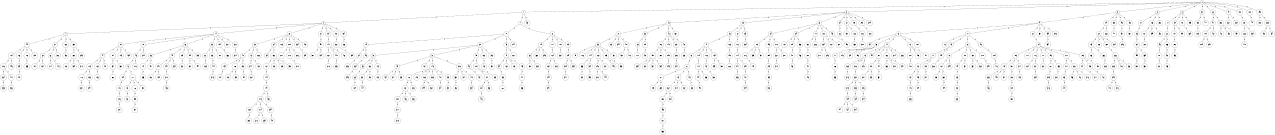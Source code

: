graph G {
size="8.5,11;"
ratio = "expand;"
fixedsize="true;"
overlap="scale;"
node[shape=circle,width=.12,hight=.12,fontsize=12]
edge[fontsize=12]

0[label=" 0" color=black, pos="1.3526386,2.8196075!"];
1[label=" 1" color=black, pos="2.215489,0.014125587!"];
2[label=" 2" color=black, pos="2.6762282,0.28981321!"];
3[label=" 3" color=black, pos="2.6510078,1.9035948!"];
4[label=" 4" color=black, pos="1.9017592,1.772146!"];
5[label=" 5" color=black, pos="0.43055263,0.76054174!"];
6[label=" 6" color=black, pos="2.2773213,2.5145933!"];
7[label=" 7" color=black, pos="0.60651882,1.1501808!"];
8[label=" 8" color=black, pos="0.2915043,2.0064522!"];
9[label=" 9" color=black, pos="0.23800219,0.28058089!"];
10[label=" 10" color=black, pos="0.26823982,0.034107887!"];
11[label=" 11" color=black, pos="2.6600127,0.54859529!"];
12[label=" 12" color=black, pos="0.96117204,2.2988782!"];
13[label=" 13" color=black, pos="1.233383,0.51931889!"];
14[label=" 14" color=black, pos="2.2699342,2.4551509!"];
15[label=" 15" color=black, pos="2.4323258,0.83561052!"];
16[label=" 16" color=black, pos="2.57512,1.2308234!"];
17[label=" 17" color=black, pos="0.86264046,0.72735264!"];
18[label=" 18" color=black, pos="0.081798412,1.0501279!"];
19[label=" 19" color=black, pos="0.69916316,2.3035829!"];
20[label=" 20" color=black, pos="2.9194645,2.0520599!"];
21[label=" 21" color=black, pos="2.6618809,1.6635518!"];
22[label=" 22" color=black, pos="1.6052909,2.8082682!"];
23[label=" 23" color=black, pos="0.72403439,0.76144684!"];
24[label=" 24" color=black, pos="2.4859414,1.1122766!"];
25[label=" 25" color=black, pos="2.5036746,2.4794622!"];
26[label=" 26" color=black, pos="2.6010898,2.3272841!"];
27[label=" 27" color=black, pos="1.1283133,2.9605882!"];
28[label=" 28" color=black, pos="2.233328,1.2006253!"];
29[label=" 29" color=black, pos="1.5840268,1.8270241!"];
30[label=" 30" color=black, pos="2.9828798,2.2269345!"];
31[label=" 31" color=black, pos="0.27917105,1.0060686!"];
32[label=" 32" color=black, pos="2.9806516,2.1136944!"];
33[label=" 33" color=black, pos="1.9579745,0.069799184!"];
34[label=" 34" color=black, pos="1.1227467,1.8593173!"];
35[label=" 35" color=black, pos="2.0279502,1.2988379!"];
36[label=" 36" color=black, pos="2.8325535,1.1564871!"];
37[label=" 37" color=black, pos="1.3636403,2.6058981!"];
38[label=" 38" color=black, pos="0.61880349,2.0534342!"];
39[label=" 39" color=black, pos="2.8212139,2.663087!"];
40[label=" 40" color=black, pos="1.1778481,1.2861917!"];
41[label=" 41" color=black, pos="0.369938,1.6948869!"];
42[label=" 42" color=black, pos="2.7530741,2.7437447!"];
43[label=" 43" color=black, pos="1.3741097,2.0423025!"];
44[label=" 44" color=black, pos="2.5420457,2.6232436!"];
45[label=" 45" color=black, pos="1.1823008,1.252206!"];
46[label=" 46" color=black, pos="2.0619743,0.69907879!"];
47[label=" 47" color=black, pos="1.3651431,0.68505371!"];
48[label=" 48" color=black, pos="1.1389472,1.6788137!"];
49[label=" 49" color=black, pos="1.3272363,1.0015699!"];
50[label=" 50" color=black, pos="0.9279048,1.8613347!"];
51[label=" 51" color=black, pos="2.7878972,0.50867764!"];
52[label=" 52" color=black, pos="2.1024268,1.2356289!"];
53[label=" 53" color=black, pos="0.36106288,0.085831782!"];
54[label=" 54" color=black, pos="2.7934752,1.3062254!"];
55[label=" 55" color=black, pos="0.14707639,1.7016094!"];
56[label=" 56" color=black, pos="2.9625245,2.7949089!"];
57[label=" 57" color=black, pos="0.75412377,2.3700711!"];
58[label=" 58" color=black, pos="2.5417935,1.984043!"];
59[label=" 59" color=black, pos="1.135043,1.6596336!"];
60[label=" 60" color=black, pos="2.6246419,2.5221973!"];
61[label=" 61" color=black, pos="0.38309741,0.40874191!"];
62[label=" 62" color=black, pos="2.3929397,1.3351909!"];
63[label=" 63" color=black, pos="2.7062464,0.82603974!"];
64[label=" 64" color=black, pos="0.41722353,2.9585316!"];
65[label=" 65" color=black, pos="1.4174275,0.85337587!"];
66[label=" 66" color=black, pos="2.5600085,2.2889116!"];
67[label=" 67" color=black, pos="1.3301395,0.93252139!"];
68[label=" 68" color=black, pos="1.8438076,0.94048615!"];
69[label=" 69" color=black, pos="1.0627479,0.40347767!"];
70[label=" 70" color=black, pos="0.064195329,2.9957037!"];
71[label=" 71" color=black, pos="0.77546896,1.4392125!"];
72[label=" 72" color=black, pos="1.442692,0.36403978!"];
73[label=" 73" color=black, pos="0.72634679,0.81934042!"];
74[label=" 74" color=black, pos="1.0548345,2.9814069!"];
75[label=" 75" color=black, pos="1.0567972,0.33975548!"];
76[label=" 76" color=black, pos="1.368647,0.12750989!"];
77[label=" 77" color=black, pos="2.6294697,2.8870825!"];
78[label=" 78" color=black, pos="1.2696562,0.46410669!"];
79[label=" 79" color=black, pos="0.70452954,1.2378176!"];
80[label=" 80" color=black, pos="2.3010633,0.0073410687!"];
81[label=" 81" color=black, pos="0.81927302,2.3137654!"];
82[label=" 82" color=black, pos="1.9349335,0.25908163!"];
83[label=" 83" color=black, pos="0.20910061,1.8923355!"];
84[label=" 84" color=black, pos="0.87907874,0.0091425437!"];
85[label=" 85" color=black, pos="0.55083298,0.20221342!"];
86[label=" 86" color=black, pos="2.7790112,2.8656142!"];
87[label=" 87" color=black, pos="0.56963933,1.6307623!"];
88[label=" 88" color=black, pos="0.7052892,2.8981127!"];
89[label=" 89" color=black, pos="0.46478484,2.3986698!"];
90[label=" 90" color=black, pos="0.50705042,2.3914491!"];
91[label=" 91" color=black, pos="2.2565885,1.2938987!"];
92[label=" 92" color=black, pos="1.30363,2.6442156!"];
93[label=" 93" color=black, pos="1.1992662,2.6749521!"];
94[label=" 94" color=black, pos="0.51274919,1.4618181!"];
95[label=" 95" color=black, pos="1.6439982,1.9530911!"];
96[label=" 96" color=black, pos="1.7306837,2.8738496!"];
97[label=" 97" color=black, pos="1.0630819,2.5951869!"];
98[label=" 98" color=black, pos="1.9302708,1.2862834!"];
99[label=" 99" color=black, pos="1.2704205,0.3225265!"];
100[label=" 100" color=black, pos="1.8832233,2.4285135!"];
101[label=" 101" color=black, pos="0.81317123,0.060766917!"];
102[label=" 102" color=black, pos="2.644032,1.4083089!"];
103[label=" 103" color=black, pos="1.6151654,0.63731761!"];
104[label=" 104" color=black, pos="1.2126039,1.5413176!"];
105[label=" 105" color=black, pos="1.7836866,2.8458182!"];
106[label=" 106" color=black, pos="0.1231405,1.9008166!"];
107[label=" 107" color=black, pos="0.71228369,1.9676116!"];
108[label=" 108" color=black, pos="1.1900853,1.6779965!"];
109[label=" 109" color=black, pos="0.49959077,2.3291769!"];
110[label=" 110" color=black, pos="0.26134843,1.431653!"];
111[label=" 111" color=black, pos="1.0988859,0.22236291!"];
112[label=" 112" color=black, pos="2.5801378,2.5871757!"];
113[label=" 113" color=black, pos="2.9001851,2.0777818!"];
114[label=" 114" color=black, pos="2.5650955,2.4168866!"];
115[label=" 115" color=black, pos="0.20194152,0.87288618!"];
116[label=" 116" color=black, pos="0.78062335,0.3952833!"];
117[label=" 117" color=black, pos="0.28964611,2.4238369!"];
118[label=" 118" color=black, pos="0.46194607,0.42750835!"];
119[label=" 119" color=black, pos="0.92446053,1.8723218!"];
120[label=" 120" color=black, pos="0.41355181,2.8684228!"];
121[label=" 121" color=black, pos="0.89249137,1.3370625!"];
122[label=" 122" color=black, pos="1.9248029,2.7349661!"];
123[label=" 123" color=black, pos="2.1384474,1.5187713!"];
124[label=" 124" color=black, pos="1.1587349,2.1992849!"];
125[label=" 125" color=black, pos="2.6385148,1.9993756!"];
126[label=" 126" color=black, pos="0.4786117,2.6612929!"];
127[label=" 127" color=black, pos="1.0767552,2.9076706!"];
128[label=" 128" color=black, pos="2.9931122,2.8040439!"];
129[label=" 129" color=black, pos="0.7222979,1.3431904!"];
130[label=" 130" color=black, pos="0.89505559,2.7738453!"];
131[label=" 131" color=black, pos="2.6860087,0.95257372!"];
132[label=" 132" color=black, pos="2.2066711,1.2931247!"];
133[label=" 133" color=black, pos="2.7749804,0.9456468!"];
134[label=" 134" color=black, pos="2.7193842,0.6566643!"];
135[label=" 135" color=black, pos="1.1405543,1.2864464!"];
136[label=" 136" color=black, pos="2.3404283,2.01927!"];
137[label=" 137" color=black, pos="0.23159671,2.709827!"];
138[label=" 138" color=black, pos="2.4406169,0.16015528!"];
139[label=" 139" color=black, pos="0.77628889,0.97136928!"];
140[label=" 140" color=black, pos="1.2645876,2.828146!"];
141[label=" 141" color=black, pos="2.5569942,0.29316003!"];
142[label=" 142" color=black, pos="1.3807324,1.0725178!"];
143[label=" 143" color=black, pos="2.5141592,1.6549533!"];
144[label=" 144" color=black, pos="1.4494545,1.9173136!"];
145[label=" 145" color=black, pos="2.0366837,2.8077035!"];
146[label=" 146" color=black, pos="2.110813,1.6039262!"];
147[label=" 147" color=black, pos="1.0805878,0.87006187!"];
148[label=" 148" color=black, pos="2.8397895,1.3847433!"];
149[label=" 149" color=black, pos="1.4720006,2.6731621!"];
150[label=" 150" color=black, pos="0.62772766,2.3740198!"];
151[label=" 151" color=black, pos="2.1046441,0.99647436!"];
152[label=" 152" color=black, pos="2.7031963,2.2351497!"];
153[label=" 153" color=black, pos="1.5409286,1.2171806!"];
154[label=" 154" color=black, pos="2.0107119,1.5388434!"];
155[label=" 155" color=black, pos="0.39640237,1.436475!"];
156[label=" 156" color=black, pos="0.10711314,0.63297553!"];
157[label=" 157" color=black, pos="2.4991217,1.4318468!"];
158[label=" 158" color=black, pos="2.0518175,1.2687362!"];
159[label=" 159" color=black, pos="1.8348397,0.71056013!"];
160[label=" 160" color=black, pos="1.1789986,0.27791606!"];
161[label=" 161" color=black, pos="0.98856299,0.37166878!"];
162[label=" 162" color=black, pos="0.31620357,1.0905746!"];
163[label=" 163" color=black, pos="1.3194175,2.9487978!"];
164[label=" 164" color=black, pos="0.34826795,2.0056444!"];
165[label=" 165" color=black, pos="1.8879109,0.97423892!"];
166[label=" 166" color=black, pos="1.2433578,1.0961901!"];
167[label=" 167" color=black, pos="1.5081857,1.6162335!"];
168[label=" 168" color=black, pos="0.75246004,0.40711142!"];
169[label=" 169" color=black, pos="2.3892463,2.7402979!"];
170[label=" 170" color=black, pos="0.6892924,1.4180558!"];
171[label=" 171" color=black, pos="2.3579222,2.4352405!"];
172[label=" 172" color=black, pos="1.9486269,0.55357972!"];
173[label=" 173" color=black, pos="0.87837612,1.7762663!"];
174[label=" 174" color=black, pos="1.7707938,1.1999314!"];
175[label=" 175" color=black, pos="2.6792066,1.9661637!"];
176[label=" 176" color=black, pos="0.7103145,2.1726897!"];
177[label=" 177" color=black, pos="0.15205527,1.8050106!"];
178[label=" 178" color=black, pos="1.7438602,2.8500576!"];
179[label=" 179" color=black, pos="1.5899199,1.8079725!"];
180[label=" 180" color=black, pos="1.726183,2.3750846!"];
181[label=" 181" color=black, pos="2.8893708,0.72629308!"];
182[label=" 182" color=black, pos="0.023807285,1.939144!"];
183[label=" 183" color=black, pos="2.7423894,1.1346805!"];
184[label=" 184" color=black, pos="2.2785827,0.55226468!"];
185[label=" 185" color=black, pos="0.22035785,2.2719857!"];
186[label=" 186" color=black, pos="0.58034166,0.066000355!"];
187[label=" 187" color=black, pos="0.40734138,1.7088084!"];
188[label=" 188" color=black, pos="2.235525,1.7380836!"];
189[label=" 189" color=black, pos="2.2352439,0.78506038!"];
190[label=" 190" color=black, pos="0.39060116,2.9620651!"];
191[label=" 191" color=black, pos="0.62951204,0.58569449!"];
192[label=" 192" color=black, pos="2.4041158,0.33873279!"];
193[label=" 193" color=black, pos="2.4952345,2.5886917!"];
194[label=" 194" color=black, pos="2.7327617,2.2458377!"];
195[label=" 195" color=black, pos="1.5286649,2.2736275!"];
196[label=" 196" color=black, pos="2.0385391,0.88908564!"];
197[label=" 197" color=black, pos="2.4760878,1.5328342!"];
198[label=" 198" color=black, pos="1.3983504,2.9996795!"];
199[label=" 199" color=black, pos="2.5916448,1.9359572!"];
200[label=" 200" color=black, pos="0.72333316,2.6202343!"];
201[label=" 201" color=black, pos="1.8854085,2.2941437!"];
202[label=" 202" color=black, pos="1.8636181,2.7582733!"];
203[label=" 203" color=black, pos="0.49462754,2.1564728!"];
204[label=" 204" color=black, pos="1.043612,0.80694963!"];
205[label=" 205" color=black, pos="1.7197044,0.38638868!"];
206[label=" 206" color=black, pos="1.834683,2.1459173!"];
207[label=" 207" color=black, pos="0.97144218,2.4220886!"];
208[label=" 208" color=black, pos="2.3565645,0.91334295!"];
209[label=" 209" color=black, pos="2.2512489,0.86014324!"];
210[label=" 210" color=black, pos="2.7474681,2.50715!"];
211[label=" 211" color=black, pos="2.6503175,1.7752623!"];
212[label=" 212" color=black, pos="1.7091812,0.21362919!"];
213[label=" 213" color=black, pos="2.9219957,0.54694045!"];
214[label=" 214" color=black, pos="2.9860861,1.1830066!"];
215[label=" 215" color=black, pos="2.7747322,1.6523036!"];
216[label=" 216" color=black, pos="1.6474181,2.3732698!"];
217[label=" 217" color=black, pos="0.77313319,2.0135341!"];
218[label=" 218" color=black, pos="0.85182961,0.76269695!"];
219[label=" 219" color=black, pos="0.18430682,1.1960765!"];
220[label=" 220" color=black, pos="2.1201712,0.32237361!"];
221[label=" 221" color=black, pos="2.0097236,2.7988456!"];
222[label=" 222" color=black, pos="1.5621718,1.9533379!"];
223[label=" 223" color=black, pos="0.58694749,1.4682008!"];
224[label=" 224" color=black, pos="1.1712879,0.13303267!"];
225[label=" 225" color=black, pos="2.0748836,2.4650224!"];
226[label=" 226" color=black, pos="2.6672508,2.4288603!"];
227[label=" 227" color=black, pos="2.7656786,2.7450456!"];
228[label=" 228" color=black, pos="2.0346425,1.9280166!"];
229[label=" 229" color=black, pos="1.9367333,0.040175668!"];
230[label=" 230" color=black, pos="2.7087145,0.83580916!"];
231[label=" 231" color=black, pos="1.599155,1.5300276!"];
232[label=" 232" color=black, pos="0.14548056,0.71486402!"];
233[label=" 233" color=black, pos="1.8096271,2.1470774!"];
234[label=" 234" color=black, pos="0.40760581,1.3284355!"];
235[label=" 235" color=black, pos="2.2008745,0.059134158!"];
236[label=" 236" color=black, pos="0.14090044,2.279883!"];
237[label=" 237" color=black, pos="0.71401303,2.5765389!"];
238[label=" 238" color=black, pos="1.3135722,2.7183896!"];
239[label=" 239" color=black, pos="2.716358,0.68317003!"];
240[label=" 240" color=black, pos="1.9114775,2.0822028!"];
241[label=" 241" color=black, pos="2.5779205,0.19798241!"];
242[label=" 242" color=black, pos="1.8052178,2.1588107!"];
243[label=" 243" color=black, pos="0.59989913,0.24160926!"];
244[label=" 244" color=black, pos="1.2050956,1.8184333!"];
245[label=" 245" color=black, pos="2.8415509,1.3418362!"];
246[label=" 246" color=black, pos="2.8073203,0.067850228!"];
247[label=" 247" color=black, pos="2.308643,1.3855169!"];
248[label=" 248" color=black, pos="1.1490543,1.941225!"];
249[label=" 249" color=black, pos="0.69699977,1.7125011!"];
250[label=" 250" color=black, pos="1.6656253,0.50830992!"];
251[label=" 251" color=black, pos="0.089256679,0.0063240458!"];
252[label=" 252" color=black, pos="0.27141142,2.213461!"];
253[label=" 253" color=black, pos="1.2197296,1.2680854!"];
254[label=" 254" color=black, pos="1.615523,1.5507281!"];
255[label=" 255" color=black, pos="1.0869559,0.14428648!"];
256[label=" 256" color=black, pos="1.4039646,1.962985!"];
257[label=" 257" color=black, pos="1.2247189,0.60318196!"];
258[label=" 258" color=black, pos="1.5467979,2.1558687!"];
259[label=" 259" color=black, pos="0.86141105,2.9304069!"];
260[label=" 260" color=black, pos="0.98695011,2.2457848!"];
261[label=" 261" color=black, pos="2.6991652,0.23372955!"];
262[label=" 262" color=black, pos="2.8498059,2.2388542!"];
263[label=" 263" color=black, pos="0.72070264,2.172772!"];
264[label=" 264" color=black, pos="2.4686522,0.22563157!"];
265[label=" 265" color=black, pos="1.8112431,1.5837153!"];
266[label=" 266" color=black, pos="0.9403054,2.9940957!"];
267[label=" 267" color=black, pos="0.90177669,1.9345389!"];
268[label=" 268" color=black, pos="0.068370559,1.0954065!"];
269[label=" 269" color=black, pos="2.6941939,1.0822239!"];
270[label=" 270" color=black, pos="2.1135937,1.4807615!"];
271[label=" 271" color=black, pos="1.7042189,0.95896359!"];
272[label=" 272" color=black, pos="2.7892905,1.8662421!"];
273[label=" 273" color=black, pos="0.01340868,1.9585747!"];
274[label=" 274" color=black, pos="0.18954132,2.7554305!"];
275[label=" 275" color=black, pos="0.87717295,0.98004481!"];
276[label=" 276" color=black, pos="0.87029315,1.7130792!"];
277[label=" 277" color=black, pos="2.4045874,1.1084868!"];
278[label=" 278" color=black, pos="1.1163813,2.3524775!"];
279[label=" 279" color=black, pos="2.2427818,1.9934712!"];
280[label=" 280" color=black, pos="1.4960362,0.63260592!"];
281[label=" 281" color=black, pos="2.3096707,0.46315898!"];
282[label=" 282" color=black, pos="1.5438509,2.59053!"];
283[label=" 283" color=black, pos="0.90855895,2.3665674!"];
284[label=" 284" color=black, pos="1.6460261,0.34333916!"];
285[label=" 285" color=black, pos="1.8749498,0.56879462!"];
286[label=" 286" color=black, pos="2.0410743,0.81193131!"];
287[label=" 287" color=black, pos="1.2327132,1.3159285!"];
288[label=" 288" color=black, pos="0.66511588,2.2381943!"];
289[label=" 289" color=black, pos="1.539715,1.4739986!"];
290[label=" 290" color=black, pos="0.91994275,1.5045898!"];
291[label=" 291" color=black, pos="2.6351034,2.6073538!"];
292[label=" 292" color=black, pos="0.95080373,2.3317431!"];
293[label=" 293" color=black, pos="1.4025189,0.81708462!"];
294[label=" 294" color=black, pos="1.8218098,2.7274494!"];
295[label=" 295" color=black, pos="0.43441847,1.7832723!"];
296[label=" 296" color=black, pos="0.99191233,2.0743209!"];
297[label=" 297" color=black, pos="1.7228198,1.6151932!"];
298[label=" 298" color=black, pos="2.6128481,0.47126428!"];
299[label=" 299" color=black, pos="0.99094011,0.52908114!"];
300[label=" 300" color=black, pos="1.029311,0.76749735!"];
301[label=" 301" color=black, pos="1.7613619,1.8754232!"];
302[label=" 302" color=black, pos="2.2135979,1.6376947!"];
303[label=" 303" color=black, pos="2.6462505,0.74755072!"];
304[label=" 304" color=black, pos="1.4424336,2.1697902!"];
305[label=" 305" color=black, pos="1.3701912,2.808016!"];
306[label=" 306" color=black, pos="2.9047664,0.23099088!"];
307[label=" 307" color=black, pos="2.3578983,0.83745038!"];
308[label=" 308" color=black, pos="2.6208962,0.81903928!"];
309[label=" 309" color=black, pos="2.1895297,1.9654299!"];
310[label=" 310" color=black, pos="0.29733511,1.051144!"];
311[label=" 311" color=black, pos="0.024091551,2.5817485!"];
312[label=" 312" color=black, pos="0.62056633,2.6317785!"];
313[label=" 313" color=black, pos="0.53652219,0.97379681!"];
314[label=" 314" color=black, pos="0.71907476,2.3369952!"];
315[label=" 315" color=black, pos="0.9648597,2.4641824!"];
316[label=" 316" color=black, pos="0.77939327,0.96801411!"];
317[label=" 317" color=black, pos="2.9776842,2.3720506!"];
318[label=" 318" color=black, pos="0.53656858,0.21860494!"];
319[label=" 319" color=black, pos="1.2218892,0.027185246!"];
320[label=" 320" color=black, pos="2.5518922,2.8332131!"];
321[label=" 321" color=black, pos="1.0987583,2.529703!"];
322[label=" 322" color=black, pos="1.0117975,2.8948061!"];
323[label=" 323" color=black, pos="1.0411437,2.5624132!"];
324[label=" 324" color=black, pos="0.64221022,2.78946!"];
325[label=" 325" color=black, pos="1.4638713,1.8949137!"];
326[label=" 326" color=black, pos="1.5847051,0.56110001!"];
327[label=" 327" color=black, pos="1.9138721,2.6490499!"];
328[label=" 328" color=black, pos="1.247249,1.5541787!"];
329[label=" 329" color=black, pos="1.2892728,0.1638403!"];
330[label=" 330" color=black, pos="0.95057993,2.2777276!"];
331[label=" 331" color=black, pos="0.41763493,1.8122606!"];
332[label=" 332" color=black, pos="0.37056806,1.6797396!"];
333[label=" 333" color=black, pos="2.7632311,2.8348792!"];
334[label=" 334" color=black, pos="1.6881719,0.15453052!"];
335[label=" 335" color=black, pos="2.9842645,2.0678083!"];
336[label=" 336" color=black, pos="1.2858433,2.5775208!"];
337[label=" 337" color=black, pos="2.7058688,0.87618644!"];
338[label=" 338" color=black, pos="1.8000075,2.6481724!"];
339[label=" 339" color=black, pos="0.99405478,1.2774876!"];
340[label=" 340" color=black, pos="0.062153601,1.1990622!"];
341[label=" 341" color=black, pos="1.5318804,2.1733209!"];
342[label=" 342" color=black, pos="1.4299207,1.8220963!"];
343[label=" 343" color=black, pos="0.13143185,0.64569873!"];
344[label=" 344" color=black, pos="2.5118917,1.9923913!"];
345[label=" 345" color=black, pos="0.96458065,0.87420924!"];
346[label=" 346" color=black, pos="0.022491722,2.9822306!"];
347[label=" 347" color=black, pos="1.9828147,0.38116933!"];
348[label=" 348" color=black, pos="2.2169454,0.87035298!"];
349[label=" 349" color=black, pos="0.61417298,1.9688781!"];
350[label=" 350" color=black, pos="1.3715254,1.4582789!"];
351[label=" 351" color=black, pos="1.680879,0.92023238!"];
352[label=" 352" color=black, pos="2.3271971,0.41053112!"];
353[label=" 353" color=black, pos="1.7812014,2.056366!"];
354[label=" 354" color=black, pos="2.807122,2.8202396!"];
355[label=" 355" color=black, pos="1.2983148,2.8349049!"];
356[label=" 356" color=black, pos="2.7816404,1.264086!"];
357[label=" 357" color=black, pos="2.7489318,0.43990709!"];
358[label=" 358" color=black, pos="2.0239385,0.62341441!"];
359[label=" 359" color=black, pos="0.0021635806,2.8975881!"];
360[label=" 360" color=black, pos="0.45627044,1.6211385!"];
361[label=" 361" color=black, pos="1.5928596,0.041164873!"];
362[label=" 362" color=black, pos="1.7161011,1.1899182!"];
363[label=" 363" color=black, pos="2.0628134,0.52967609!"];
364[label=" 364" color=black, pos="1.7300811,2.2402672!"];
365[label=" 365" color=black, pos="2.0267262,2.5994701!"];
366[label=" 366" color=black, pos="1.5783603,1.7554821!"];
367[label=" 367" color=black, pos="2.7665313,0.90988459!"];
368[label=" 368" color=black, pos="1.9611895,2.4602735!"];
369[label=" 369" color=black, pos="1.2085276,0.95403064!"];
370[label=" 370" color=black, pos="1.3628428,0.93904459!"];
371[label=" 371" color=black, pos="2.1687721,2.27011!"];
372[label=" 372" color=black, pos="0.26248278,0.37786602!"];
373[label=" 373" color=black, pos="2.1905515,1.3398737!"];
374[label=" 374" color=black, pos="1.2002206,0.34943567!"];
375[label=" 375" color=black, pos="2.7484261,0.18955361!"];
376[label=" 376" color=black, pos="1.7903434,0.26366457!"];
377[label=" 377" color=black, pos="1.1512655,0.92349969!"];
378[label=" 378" color=black, pos="0.36164409,0.93976455!"];
379[label=" 379" color=black, pos="2.331265,2.4292693!"];
380[label=" 380" color=black, pos="2.7202518,0.88295674!"];
381[label=" 381" color=black, pos="1.7844714,1.6797151!"];
382[label=" 382" color=black, pos="1.3181862,0.9514439!"];
383[label=" 383" color=black, pos="2.288471,1.7762278!"];
384[label=" 384" color=black, pos="2.7908246,0.077685384!"];
385[label=" 385" color=black, pos="1.2575876,2.4561985!"];
386[label=" 386" color=black, pos="2.8637294,2.1496478!"];
387[label=" 387" color=black, pos="0.6058376,2.7887421!"];
388[label=" 388" color=black, pos="0.38605237,1.2368926!"];
389[label=" 389" color=black, pos="0.89452922,1.1552158!"];
390[label=" 390" color=black, pos="1.9457585,2.2793277!"];
391[label=" 391" color=black, pos="2.2476572,2.3130439!"];
392[label=" 392" color=black, pos="2.0954479,1.980572!"];
393[label=" 393" color=black, pos="2.3919144,2.9722671!"];
394[label=" 394" color=black, pos="2.8327336,1.4506381!"];
395[label=" 395" color=black, pos="1.700832,2.7646605!"];
396[label=" 396" color=black, pos="1.911079,0.25740813!"];
397[label=" 397" color=black, pos="1.9181609,0.018323612!"];
398[label=" 398" color=black, pos="0.51928361,2.0981489!"];
399[label=" 399" color=black, pos="0.35320682,1.8054227!"];
400[label=" 400" color=black, pos="2.8019221,0.80169012!"];
401[label=" 401" color=black, pos="2.2227652,1.4494802!"];
402[label=" 402" color=black, pos="1.8958721,2.4940699!"];
403[label=" 403" color=black, pos="0.13949838,0.68358848!"];
404[label=" 404" color=black, pos="2.2602836,1.8561855!"];
405[label=" 405" color=black, pos="0.35362053,0.042363991!"];
406[label=" 406" color=black, pos="0.17216044,1.639845!"];
407[label=" 407" color=black, pos="0.55170575,1.9740219!"];
408[label=" 408" color=black, pos="1.2312623,2.5474643!"];
409[label=" 409" color=black, pos="1.5496693,0.50952622!"];
410[label=" 410" color=black, pos="1.8970628,2.0422455!"];
411[label=" 411" color=black, pos="2.2623266,0.087138473!"];
412[label=" 412" color=black, pos="2.6668306,1.7010548!"];
413[label=" 413" color=black, pos="2.8178331,2.8933553!"];
414[label=" 414" color=black, pos="0.88393173,1.5153608!"];
415[label=" 415" color=black, pos="2.9784679,1.7892653!"];
416[label=" 416" color=black, pos="0.26509478,2.6637576!"];
417[label=" 417" color=black, pos="1.3336742,1.2603055!"];
418[label=" 418" color=black, pos="2.17688,1.2672981!"];
419[label=" 419" color=black, pos="2.028385,2.9618168!"];
420[label=" 420" color=black, pos="1.2977606,1.7156668!"];
421[label=" 421" color=black, pos="0.40629048,2.1055872!"];
422[label=" 422" color=black, pos="2.1422224,2.7258597!"];
423[label=" 423" color=black, pos="1.1103307,1.3304204!"];
424[label=" 424" color=black, pos="0.85185472,2.1901896!"];
425[label=" 425" color=black, pos="0.1674619,2.4162659!"];
426[label=" 426" color=black, pos="0.75304605,1.7835485!"];
427[label=" 427" color=black, pos="2.0380006,2.4766467!"];
428[label=" 428" color=black, pos="0.40823701,0.45135482!"];
429[label=" 429" color=black, pos="1.8013357,1.1047497!"];
430[label=" 430" color=black, pos="1.17789,2.0642483!"];
431[label=" 431" color=black, pos="1.3457344,0.66364622!"];
432[label=" 432" color=black, pos="2.3888468,1.3831181!"];
433[label=" 433" color=black, pos="2.3043308,0.9006506!"];
434[label=" 434" color=black, pos="1.482948,0.83880794!"];
435[label=" 435" color=black, pos="1.4295644,1.8567097!"];
436[label=" 436" color=black, pos="1.5077682,2.6523289!"];
437[label=" 437" color=black, pos="0.86500656,2.252662!"];
438[label=" 438" color=black, pos="2.5876881,2.3311173!"];
439[label=" 439" color=black, pos="2.711579,0.13101167!"];
440[label=" 440" color=black, pos="2.8485993,1.6567346!"];
441[label=" 441" color=black, pos="0.31351374,2.210307!"];
442[label=" 442" color=black, pos="1.2415843,2.3174103!"];
443[label=" 443" color=black, pos="1.3645696,1.5089501!"];
444[label=" 444" color=black, pos="1.4821845,2.1814417!"];
445[label=" 445" color=black, pos="0.91835774,1.3900877!"];
446[label=" 446" color=black, pos="0.75101401,1.4394683!"];
447[label=" 447" color=black, pos="2.7159685,1.5630189!"];
448[label=" 448" color=black, pos="2.0846097,2.7174978!"];
449[label=" 449" color=black, pos="0.77713861,0.19458519!"];
450[label=" 450" color=black, pos="0.97691972,0.68987156!"];
451[label=" 451" color=black, pos="1.6861155,1.2138271!"];
452[label=" 452" color=black, pos="1.3601008,2.5154911!"];
453[label=" 453" color=black, pos="0.82937256,0.78450434!"];
454[label=" 454" color=black, pos="1.6267838,0.042979636!"];
455[label=" 455" color=black, pos="1.7944526,0.90731996!"];
456[label=" 456" color=black, pos="1.825752,1.2771859!"];
457[label=" 457" color=black, pos="1.5526226,2.6216135!"];
458[label=" 458" color=black, pos="2.9837665,1.8710316!"];
459[label=" 459" color=black, pos="0.51030674,0.83818205!"];
460[label=" 460" color=black, pos="1.4801276,1.1488661!"];
461[label=" 461" color=black, pos="2.259252,1.8898868!"];
462[label=" 462" color=black, pos="1.1573431,1.228788!"];
463[label=" 463" color=black, pos="1.5388649,2.8308581!"];
464[label=" 464" color=black, pos="2.7609257,2.9675075!"];
465[label=" 465" color=black, pos="2.579815,2.8430907!"];
466[label=" 466" color=black, pos="2.9006061,0.23346354!"];
467[label=" 467" color=black, pos="2.7989811,2.2813203!"];
468[label=" 468" color=black, pos="2.4253188,0.58860891!"];
469[label=" 469" color=black, pos="0.36355681,0.57060654!"];
470[label=" 470" color=black, pos="1.4113621,2.4726956!"];
471[label=" 471" color=black, pos="1.9355024,2.3148439!"];
472[label=" 472" color=black, pos="0.41159759,0.009976571!"];
473[label=" 473" color=black, pos="1.8714725,2.5549941!"];
474[label=" 474" color=black, pos="2.5671897,2.1829913!"];
475[label=" 475" color=black, pos="2.8601032,2.6452795!"];
476[label=" 476" color=black, pos="0.89449808,2.9699928!"];
477[label=" 477" color=black, pos="2.7123841,0.77895477!"];
478[label=" 478" color=black, pos="0.33999383,1.0739731!"];
479[label=" 479" color=black, pos="0.55520399,1.9719245!"];
480[label=" 480" color=black, pos="0.6711685,1.9582142!"];
481[label=" 481" color=black, pos="1.8349683,2.3147195!"];
482[label=" 482" color=black, pos="2.3016659,0.76832877!"];
483[label=" 483" color=black, pos="1.9620226,1.4471911!"];
484[label=" 484" color=black, pos="0.64749671,2.1145755!"];
485[label=" 485" color=black, pos="0.95778319,2.4836269!"];
486[label=" 486" color=black, pos="0.14518064,0.5732733!"];
487[label=" 487" color=black, pos="2.9464171,1.6671862!"];
488[label=" 488" color=black, pos="0.52709883,0.16022661!"];
489[label=" 489" color=black, pos="0.1386086,0.76422515!"];
490[label=" 490" color=black, pos="0.97265702,2.6020436!"];
491[label=" 491" color=black, pos="1.9461622,1.7912002!"];
492[label=" 492" color=black, pos="2.4664185,1.9535397!"];
493[label=" 493" color=black, pos="1.799306,2.7219787!"];
494[label=" 494" color=black, pos="2.9947667,2.6448713!"];
495[label=" 495" color=black, pos="2.8404498,2.5587695!"];
496[label=" 496" color=black, pos="2.9374578,0.72961579!"];
497[label=" 497" color=black, pos="0.19394224,1.5163409!"];
498[label=" 498" color=black, pos="2.0263949,0.10127882!"];
499[label=" 499" color=black, pos="2.1676191,1.566216!"];
500[label=" 500" color=black, pos="0.79825474,0.058239317!"];
501[label=" 501" color=black, pos="1.9569223,0.5420474!"];
502[label=" 502" color=black, pos="0.07547006,2.8928729!"];
503[label=" 503" color=black, pos="0.49897617,2.2834685!"];
504[label=" 504" color=black, pos="2.1706385,1.5125005!"];
505[label=" 505" color=black, pos="1.5069252,1.53118!"];
506[label=" 506" color=black, pos="0.14722584,0.50587712!"];
507[label=" 507" color=black, pos="2.5249378,0.94888257!"];
508[label=" 508" color=black, pos="2.5918487,2.9207533!"];
509[label=" 509" color=black, pos="2.7873399,1.5004601!"];
510[label=" 510" color=black, pos="2.6497194,2.7787298!"];
511[label=" 511" color=black, pos="1.8449754,1.5851296!"];
512[label=" 512" color=black, pos="2.0752826,1.3801946!"];
513[label=" 513" color=black, pos="1.1264714,0.11552787!"];
514[label=" 514" color=black, pos="0.54383337,0.58854219!"];
515[label=" 515" color=black, pos="2.6934981,0.39196373!"];
516[label=" 516" color=black, pos="1.5445466,0.83411786!"];
517[label=" 517" color=black, pos="2.7755177,1.1946965!"];
518[label=" 518" color=black, pos="1.727911,2.5739327!"];
519[label=" 519" color=black, pos="1.0356247,2.5885003!"];
520[label=" 520" color=black, pos="2.2566923,1.6931151!"];
521[label=" 521" color=black, pos="0.88006945,1.6568609!"];
522[label=" 522" color=black, pos="0.43004795,2.492674!"];
523[label=" 523" color=black, pos="1.7828279,2.4088928!"];
524[label=" 524" color=black, pos="0.19735476,1.659261!"];
525[label=" 525" color=black, pos="0.57758865,2.3981096!"];
526[label=" 526" color=black, pos="2.8273839,0.87838603!"];
527[label=" 527" color=black, pos="2.1311046,1.9739159!"];
528[label=" 528" color=black, pos="0.43558117,1.7709606!"];
529[label=" 529" color=black, pos="2.475674,0.73955343!"];
530[label=" 530" color=black, pos="1.6732246,2.029268!"];
531[label=" 531" color=black, pos="0.11686513,0.78342695!"];
532[label=" 532" color=black, pos="0.68117144,1.2870924!"];
533[label=" 533" color=black, pos="1.2966456,1.5642597!"];
534[label=" 534" color=black, pos="2.6572444,2.9870382!"];
535[label=" 535" color=black, pos="2.909532,1.1761459!"];
536[label=" 536" color=black, pos="1.6279851,1.6607638!"];
537[label=" 537" color=black, pos="2.3749279,1.0093811!"];
538[label=" 538" color=black, pos="0.63254467,0.50420498!"];
539[label=" 539" color=black, pos="0.47680978,1.0636297!"];
540[label=" 540" color=black, pos="1.7303199,2.4167413!"];
541[label=" 541" color=black, pos="2.0359241,1.150995!"];
542[label=" 542" color=black, pos="1.4236468,1.4815175!"];
543[label=" 543" color=black, pos="0.098987246,2.678292!"];
544[label=" 544" color=black, pos="2.6047698,0.83063149!"];
545[label=" 545" color=black, pos="0.73937311,2.0278502!"];
546[label=" 546" color=black, pos="2.8786616,1.1213276!"];
547[label=" 547" color=black, pos="2.8196871,1.5134526!"];
548[label=" 548" color=black, pos="2.5356794,1.5769725!"];
549[label=" 549" color=black, pos="2.9111949,0.26477203!"];
550[label=" 550" color=black, pos="2.8660007,1.6680205!"];
551[label=" 551" color=black, pos="2.4039529,0.6919603!"];
552[label=" 552" color=black, pos="0.6853684,1.9884204!"];
553[label=" 553" color=black, pos="0.36260435,2.7966593!"];
554[label=" 554" color=black, pos="1.5483259,0.59673729!"];
555[label=" 555" color=black, pos="1.1029441,1.9180201!"];
556[label=" 556" color=black, pos="1.0403838,0.21022703!"];
557[label=" 557" color=black, pos="1.2229601,2.2864204!"];
558[label=" 558" color=black, pos="0.2212886,1.0539488!"];
559[label=" 559" color=black, pos="0.30075345,1.6339642!"];
560[label=" 560" color=black, pos="2.2685009,0.41086336!"];
561[label=" 561" color=black, pos="2.6386552,2.8723711!"];
562[label=" 562" color=black, pos="1.1255095,2.5549941!"];
563[label=" 563" color=black, pos="0.5792983,0.8670772!"];
564[label=" 564" color=black, pos="2.9680067,0.57126076!"];
565[label=" 565" color=black, pos="0.5523033,1.2799277!"];
566[label=" 566" color=black, pos="0.81212205,2.3988334!"];
567[label=" 567" color=black, pos="2.0797855,1.0989973!"];
568[label=" 568" color=black, pos="2.6551822,1.9793915!"];
569[label=" 569" color=black, pos="2.7173834,2.4808184!"];
570[label=" 570" color=black, pos="1.3208711,1.0713466!"];
571[label=" 571" color=black, pos="0.50882664,0.51985149!"];
572[label=" 572" color=black, pos="0.015728003,0.66780023!"];
573[label=" 573" color=black, pos="2.9487934,0.34162321!"];
574[label=" 574" color=black, pos="2.2816044,0.87379096!"];
575[label=" 575" color=black, pos="1.7732542,0.70967619!"];
576[label=" 576" color=black, pos="0.48264902,1.7222737!"];
577[label=" 577" color=black, pos="2.5408304,0.042925281!"];
578[label=" 578" color=black, pos="1.2389046,2.761871!"];
579[label=" 579" color=black, pos="0.052695621,2.2245646!"];
580[label=" 580" color=black, pos="1.3728347,2.6364549!"];
581[label=" 581" color=black, pos="1.8400928,1.0825436!"];
582[label=" 582" color=black, pos="2.7185347,0.483087!"];
583[label=" 583" color=black, pos="0.92912284,2.9202252!"];
584[label=" 584" color=black, pos="2.8818309,2.6118042!"];
585[label=" 585" color=black, pos="2.8455911,1.2843629!"];
586[label=" 586" color=black, pos="1.7690014,0.83222698!"];
587[label=" 587" color=black, pos="2.3279563,2.8901206!"];
588[label=" 588" color=black, pos="0.94915651,1.0224191!"];
589[label=" 589" color=black, pos="2.5046537,2.9109465!"];
590[label=" 590" color=black, pos="1.0612972,1.7149773!"];
591[label=" 591" color=black, pos="1.5867967,2.4021919!"];
592[label=" 592" color=black, pos="0.27770151,2.8912889!"];
593[label=" 593" color=black, pos="0.6687257,1.2077883!"];
594[label=" 594" color=black, pos="1.2218857,0.25942408!"];
595[label=" 595" color=black, pos="1.0968069,0.25063304!"];
596[label=" 596" color=black, pos="2.6761203,2.8352127!"];
597[label=" 597" color=black, pos="1.3780149,0.40396236!"];
598[label=" 598" color=black, pos="0.14019262,1.4297322!"];
599[label=" 599" color=black, pos="1.7541423,1.1956169!"];
0--1[label="1"]
0--3[label="1"]
0--5[label="1"]
0--6[label="1"]
0--8[label="1"]
0--52[label="1"]
0--68[label="1"]
0--97[label="1"]
0--108[label="1"]
0--218[label="1"]
0--293[label="1"]
1--2[label="1"]
1--7[label="1"]
1--483[label="1"]
2--4[label="1"]
2--14[label="1"]
2--26[label="1"]
2--31[label="1"]
2--134[label="1"]
2--151[label="1"]
2--304[label="1"]
3--13[label="1"]
3--23[label="1"]
3--28[label="1"]
3--34[label="1"]
3--81[label="1"]
3--180[label="1"]
3--203[label="1"]
3--309[label="1"]
4--49[label="1"]
4--61[label="1"]
4--188[label="1"]
4--252[label="1"]
5--9[label="1"]
5--29[label="1"]
5--331[label="1"]
5--406[label="1"]
5--426[label="1"]
6--12[label="1"]
6--186[label="1"]
6--236[label="1"]
7--10[label="1"]
7--16[label="1"]
8--11[label="1"]
8--50[label="1"]
8--172[label="1"]
8--505[label="1"]
9--15[label="1"]
9--17[label="1"]
9--22[label="1"]
9--257[label="1"]
9--439[label="1"]
9--508[label="1"]
10--19[label="1"]
10--30[label="1"]
10--46[label="1"]
10--244[label="1"]
11--82[label="1"]
12--55[label="1"]
13--21[label="1"]
13--35[label="1"]
13--48[label="1"]
13--587[label="1"]
14--20[label="1"]
14--27[label="1"]
14--36[label="1"]
14--38[label="1"]
14--129[label="1"]
14--521[label="1"]
14--573[label="1"]
15--39[label="1"]
15--58[label="1"]
15--74[label="1"]
15--78[label="1"]
15--102[label="1"]
16--79[label="1"]
16--117[label="1"]
16--120[label="1"]
16--242[label="1"]
17--18[label="1"]
17--43[label="1"]
17--57[label="1"]
17--98[label="1"]
19--84[label="1"]
19--93[label="1"]
20--44[label="1"]
20--114[label="1"]
20--145[label="1"]
20--459[label="1"]
21--33[label="1"]
21--85[label="1"]
21--349[label="1"]
21--407[label="1"]
22--24[label="1"]
23--25[label="1"]
23--67[label="1"]
23--243[label="1"]
24--103[label="1"]
24--171[label="1"]
24--176[label="1"]
24--177[label="1"]
24--196[label="1"]
24--211[label="1"]
24--215[label="1"]
25--41[label="1"]
25--185[label="1"]
26--32[label="1"]
26--64[label="1"]
26--125[label="1"]
26--200[label="1"]
26--334[label="1"]
26--475[label="1"]
27--45[label="1"]
27--319[label="1"]
28--54[label="1"]
28--69[label="1"]
28--70[label="1"]
28--182[label="1"]
28--446[label="1"]
29--80[label="1"]
29--362[label="1"]
30--37[label="1"]
30--51[label="1"]
30--90[label="1"]
30--183[label="1"]
30--346[label="1"]
31--497[label="1"]
32--42[label="1"]
32--73[label="1"]
32--258[label="1"]
33--40[label="1"]
33--126[label="1"]
33--144[label="1"]
33--231[label="1"]
33--269[label="1"]
33--461[label="1"]
34--86[label="1"]
35--63[label="1"]
35--240[label="1"]
36--56[label="1"]
36--94[label="1"]
36--289[label="1"]
36--419[label="1"]
36--545[label="1"]
37--53[label="1"]
37--136[label="1"]
37--175[label="1"]
38--88[label="1"]
38--233[label="1"]
38--277[label="1"]
39--71[label="1"]
41--60[label="1"]
41--119[label="1"]
41--128[label="1"]
41--139[label="1"]
42--159[label="1"]
42--160[label="1"]
42--225[label="1"]
43--77[label="1"]
43--199[label="1"]
44--105[label="1"]
44--138[label="1"]
44--420[label="1"]
45--76[label="1"]
45--278[label="1"]
46--47[label="1"]
46--287[label="1"]
47--59[label="1"]
47--163[label="1"]
47--205[label="1"]
47--445[label="1"]
48--106[label="1"]
48--142[label="1"]
48--337[label="1"]
48--418[label="1"]
49--124[label="1"]
49--165[label="1"]
49--178[label="1"]
49--540[label="1"]
50--101[label="1"]
50--290[label="1"]
51--92[label="1"]
51--137[label="1"]
51--143[label="1"]
51--306[label="1"]
52--133[label="1"]
52--477[label="1"]
53--65[label="1"]
54--115[label="1"]
54--195[label="1"]
54--212[label="1"]
55--164[label="1"]
56--147[label="1"]
56--191[label="1"]
57--72[label="1"]
57--110[label="1"]
57--130[label="1"]
57--210[label="1"]
58--248[label="1"]
58--341[label="1"]
58--403[label="1"]
59--155[label="1"]
60--87[label="1"]
61--62[label="1"]
61--66[label="1"]
61--518[label="1"]
62--104[label="1"]
62--234[label="1"]
63--112[label="1"]
64--89[label="1"]
64--158[label="1"]
65--189[label="1"]
66--214[label="1"]
66--473[label="1"]
67--116[label="1"]
68--91[label="1"]
68--326[label="1"]
69--122[label="1"]
69--219[label="1"]
69--358[label="1"]
70--132[label="1"]
70--386[label="1"]
71--286[label="1"]
72--181[label="1"]
72--599[label="1"]
73--344[label="1"]
73--462[label="1"]
74--75[label="1"]
74--99[label="1"]
74--121[label="1"]
74--168[label="1"]
74--514[label="1"]
74--565[label="1"]
75--265[label="1"]
75--308[label="1"]
75--343[label="1"]
76--109[label="1"]
76--111[label="1"]
77--131[label="1"]
77--342[label="1"]
78--201[label="1"]
78--405[label="1"]
78--417[label="1"]
79--83[label="1"]
79--332[label="1"]
79--395[label="1"]
80--193[label="1"]
80--216[label="1"]
80--320[label="1"]
80--324[label="1"]
81--150[label="1"]
81--166[label="1"]
82--95[label="1"]
82--263[label="1"]
83--480[label="1"]
83--532[label="1"]
84--356[label="1"]
87--127[label="1"]
87--148[label="1"]
87--413[label="1"]
88--253[label="1"]
90--96[label="1"]
90--202[label="1"]
91--100[label="1"]
91--431[label="1"]
92--434[label="1"]
92--517[label="1"]
92--550[label="1"]
93--354[label="1"]
94--291[label="1"]
94--297[label="1"]
94--534[label="1"]
95--107[label="1"]
96--457[label="1"]
97--361[label="1"]
97--380[label="1"]
98--204[label="1"]
100--229[label="1"]
100--592[label="1"]
101--208[label="1"]
103--140[label="1"]
103--307[label="1"]
103--314[label="1"]
105--118[label="1"]
105--256[label="1"]
106--190[label="1"]
106--222[label="1"]
106--292[label="1"]
107--261[label="1"]
108--123[label="1"]
109--113[label="1"]
110--149[label="1"]
110--251[label="1"]
111--146[label="1"]
111--162[label="1"]
111--432[label="1"]
113--206[label="1"]
114--154[label="1"]
114--580[label="1"]
115--276[label="1"]
115--389[label="1"]
115--487[label="1"]
116--174[label="1"]
117--184[label="1"]
118--351[label="1"]
119--170[label="1"]
120--551[label="1"]
121--220[label="1"]
121--414[label="1"]
123--266[label="1"]
123--569[label="1"]
124--226[label="1"]
124--496[label="1"]
127--169[label="1"]
127--235[label="1"]
128--415[label="1"]
129--568[label="1"]
130--357[label="1"]
130--562[label="1"]
131--157[label="1"]
131--198[label="1"]
132--270[label="1"]
133--135[label="1"]
134--141[label="1"]
136--376[label="1"]
136--428[label="1"]
138--156[label="1"]
139--259[label="1"]
139--300[label="1"]
140--338[label="1"]
140--490[label="1"]
140--577[label="1"]
141--237[label="1"]
141--440[label="1"]
141--486[label="1"]
143--167[label="1"]
143--246[label="1"]
143--283[label="1"]
143--385[label="1"]
143--401[label="1"]
143--546[label="1"]
144--335[label="1"]
144--379[label="1"]
146--152[label="1"]
147--585[label="1"]
148--364[label="1"]
148--510[label="1"]
148--567[label="1"]
149--153[label="1"]
151--561[label="1"]
153--273[label="1"]
154--288[label="1"]
155--282[label="1"]
157--173[label="1"]
158--161[label="1"]
158--250[label="1"]
158--348[label="1"]
158--398[label="1"]
159--207[label="1"]
160--260[label="1"]
160--548[label="1"]
161--179[label="1"]
162--530[label="1"]
164--499[label="1"]
164--539[label="1"]
165--239[label="1"]
166--352[label="1"]
167--267[label="1"]
167--323[label="1"]
168--363[label="1"]
168--522[label="1"]
168--591[label="1"]
170--194[label="1"]
170--586[label="1"]
172--369[label="1"]
173--365[label="1"]
174--241[label="1"]
174--390[label="1"]
175--275[label="1"]
176--284[label="1"]
176--327[label="1"]
177--381[label="1"]
178--355[label="1"]
179--197[label="1"]
180--228[label="1"]
181--223[label="1"]
181--382[label="1"]
182--254[label="1"]
182--281[label="1"]
182--377[label="1"]
183--482[label="1"]
184--232[label="1"]
184--328[label="1"]
185--192[label="1"]
186--187[label="1"]
186--399[label="1"]
186--438[label="1"]
187--372[label="1"]
188--488[label="1"]
190--339[label="1"]
190--520[label="1"]
190--524[label="1"]
190--529[label="1"]
192--268[label="1"]
193--238[label="1"]
193--366[label="1"]
194--492[label="1"]
195--209[label="1"]
196--227[label="1"]
196--255[label="1"]
197--213[label="1"]
197--435[label="1"]
198--279[label="1"]
199--588[label="1"]
200--221[label="1"]
200--272[label="1"]
200--526[label="1"]
201--400[label="1"]
202--217[label="1"]
202--315[label="1"]
203--581[label="1"]
204--416[label="1"]
206--301[label="1"]
208--455[label="1"]
209--245[label="1"]
210--590[label="1"]
211--271[label="1"]
211--360[label="1"]
212--367[label="1"]
212--501[label="1"]
213--230[label="1"]
213--274[label="1"]
213--394[label="1"]
215--247[label="1"]
215--296[label="1"]
215--422[label="1"]
217--224[label="1"]
217--533[label="1"]
218--447[label="1"]
219--427[label="1"]
220--321[label="1"]
220--515[label="1"]
224--443[label="1"]
225--404[label="1"]
226--384[label="1"]
226--410[label="1"]
227--325[label="1"]
228--500[label="1"]
230--305[label="1"]
231--298[label="1"]
231--527[label="1"]
232--294[label="1"]
233--479[label="1"]
237--378[label="1"]
239--402[label="1"]
240--450[label="1"]
241--558[label="1"]
242--249[label="1"]
243--584[label="1"]
245--465[label="1"]
247--317[label="1"]
249--509[label="1"]
249--559[label="1"]
252--262[label="1"]
252--393[label="1"]
254--311[label="1"]
254--396[label="1"]
255--322[label="1"]
256--397[label="1"]
262--264[label="1"]
262--329[label="1"]
262--570[label="1"]
263--437[label="1"]
265--373[label="1"]
266--470[label="1"]
267--280[label="1"]
267--456[label="1"]
267--538[label="1"]
269--493[label="1"]
269--598[label="1"]
270--441[label="1"]
271--285[label="1"]
272--370[label="1"]
273--303[label="1"]
274--312[label="1"]
274--359[label="1"]
276--442[label="1"]
280--371[label="1"]
283--299[label="1"]
283--560[label="1"]
285--424[label="1"]
286--556[label="1"]
289--516[label="1"]
291--316[label="1"]
291--489[label="1"]
292--295[label="1"]
293--313[label="1"]
293--333[label="1"]
294--391[label="1"]
296--481[label="1"]
297--310[label="1"]
298--302[label="1"]
298--449[label="1"]
304--388[label="1"]
306--350[label="1"]
306--374[label="1"]
306--412[label="1"]
307--318[label="1"]
308--330[label="1"]
310--458[label="1"]
314--425[label="1"]
318--340[label="1"]
320--336[label="1"]
325--513[label="1"]
326--467[label="1"]
326--468[label="1"]
326--597[label="1"]
327--589[label="1"]
330--345[label="1"]
330--353[label="1"]
330--503[label="1"]
331--411[label="1"]
333--423[label="1"]
333--464[label="1"]
334--549[label="1"]
335--512[label="1"]
336--383[label="1"]
336--408[label="1"]
336--566[label="1"]
337--525[label="1"]
338--433[label="1"]
340--582[label="1"]
342--347[label="1"]
344--387[label="1"]
345--429[label="1"]
346--430[label="1"]
350--436[label="1"]
353--469[label="1"]
354--595[label="1"]
358--466[label="1"]
360--453[label="1"]
360--476[label="1"]
360--576[label="1"]
364--368[label="1"]
364--564[label="1"]
366--583[label="1"]
367--572[label="1"]
368--495[label="1"]
371--375[label="1"]
376--444[label="1"]
379--593[label="1"]
382--409[label="1"]
383--392[label="1"]
384--553[label="1"]
390--421[label="1"]
392--472[label="1"]
392--578[label="1"]
394--491[label="1"]
401--547[label="1"]
406--451[label="1"]
407--452[label="1"]
407--478[label="1"]
410--536[label="1"]
412--554[label="1"]
413--528[label="1"]
414--531[label="1"]
415--506[label="1"]
418--523[label="1"]
419--460[label="1"]
419--494[label="1"]
421--579[label="1"]
426--537[label="1"]
427--463[label="1"]
429--474[label="1"]
429--484[label="1"]
429--504[label="1"]
437--485[label="1"]
439--454[label="1"]
440--535[label="1"]
441--448[label="1"]
445--471[label="1"]
446--498[label="1"]
451--596[label="1"]
465--543[label="1"]
471--563[label="1"]
479--575[label="1"]
495--511[label="1"]
497--507[label="1"]
497--544[label="1"]
499--502[label="1"]
503--519[label="1"]
509--541[label="1"]
511--555[label="1"]
525--542[label="1"]
530--571[label="1"]
539--552[label="1"]
546--557[label="1"]
561--594[label="1"]
573--574[label="1"]

}
